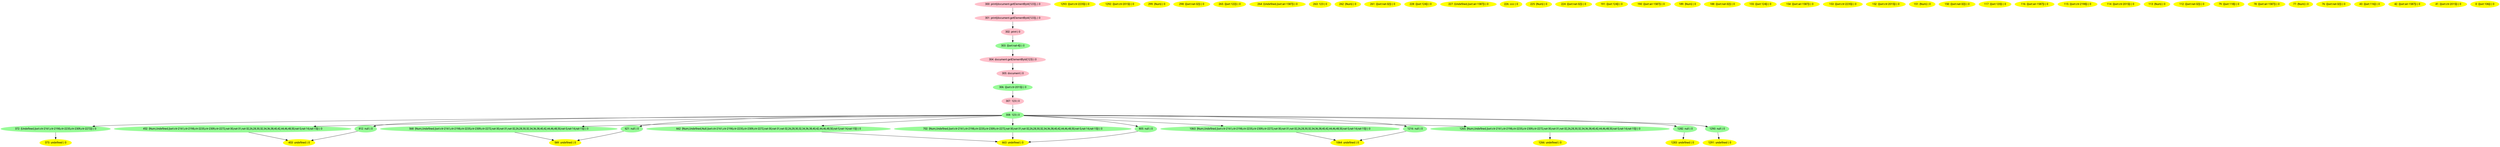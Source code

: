 digraph G {
node [style=filled,fontname="Roboto Condensed"];
663 [label="663: undefined | 0",tooltip="[/Users/eljenso/code/jipda/test/resource",color="yellow"];
1293 [label="1293: {{set:ctr-2235}} | 0",tooltip="[/Users/eljenso/code/jipda/test/resource",color="yellow"];
1292 [label="1292: {{set:ctr-2015}} | 0",tooltip="[/Users/eljenso/code/jipda/test/resource",color="yellow"];
300 [label="300: print(document.getElementById(123)); | 0",tooltip="[/Users/eljenso/code/jipda/test/resource",color="pink"];
300 -> 301;
301 [label="301: print(document.getElementById(123)); | 0",tooltip="[/Users/eljenso/code/jipda/test/resource",color="pink"];
301 -> 302;
302 [label="302: print | 0",tooltip="[/Users/eljenso/code/jipda/test/resource",color="pink"];
302 -> 303;
303 [label="303: {{set:nat-4}} | 0",tooltip="[/Users/eljenso/code/jipda/test/resource",color="palegreen"];
303 -> 304;
304 [label="304: document.getElementById(123) | 0",tooltip="[/Users/eljenso/code/jipda/test/resource",color="pink"];
304 -> 305;
305 [label="305: document | 0",tooltip="[/Users/eljenso/code/jipda/test/resource",color="pink"];
305 -> 306;
306 [label="306: {{set:ctr-2015}} | 0",tooltip="[/Users/eljenso/code/jipda/test/resource",color="palegreen"];
306 -> 307;
307 [label="307: 123 | 0",tooltip="[/Users/eljenso/code/jipda/test/resource",color="pink"];
307 -> 308;
308 [label="308: 123 | 0",tooltip="[/Users/eljenso/code/jipda/test/resource",color="palegreen"];
308 -> 372;
308 -> 452;
308 -> 568;
308 -> 621;
308 -> 662;
308 -> 702;
308 -> 805;
308 -> 812;
308 -> 1063;
308 -> 1216;
308 -> 1265;
308 -> 1282;
308 -> 1290;
1290 [label="1290: null | 0",tooltip="[/Users/eljenso/code/jipda/test/resource",color="palegreen"];
1290 -> 1291;
1291 [label="1291: undefined | 0",tooltip="[/Users/eljenso/code/jipda/test/resource",color="yellow"];
1282 [label="1282: null | 0",tooltip="[/Users/eljenso/code/jipda/test/resource",color="palegreen"];
1282 -> 1283;
1283 [label="1283: undefined | 0",tooltip="[/Users/eljenso/code/jipda/test/resource",color="yellow"];
1265 [label="1265: {Num,Undefined,{set:ctr-2161,ctr-2198,ctr-2235,ctr-2309,ctr-2272,nat-30,nat-31,nat-32,26,28,30,32,34,36,38,40,42,44,46,48,50,nat-5,nat-14,nat-15}} | 0",tooltip="[/Users/eljenso/code/jipda/test/resource",color="palegreen"];
1265 -> 1266;
1266 [label="1266: undefined | 0",tooltip="[/Users/eljenso/code/jipda/test/resource",color="yellow"];
1216 [label="1216: null | 0",tooltip="[/Users/eljenso/code/jipda/test/resource",color="palegreen"];
1216 -> 1064;
1064 [label="1064: undefined | 0",tooltip="[/Users/eljenso/code/jipda/test/resource",color="yellow"];
1063 [label="1063: {Num,Undefined,{set:ctr-2161,ctr-2198,ctr-2235,ctr-2309,ctr-2272,nat-30,nat-31,nat-32,26,28,30,32,34,36,38,40,42,44,46,48,50,nat-5,nat-14,nat-15}} | 0",tooltip="[/Users/eljenso/code/jipda/test/resource",color="palegreen"];
1063 -> 1064;
812 [label="812: null | 0",tooltip="[/Users/eljenso/code/jipda/test/resource",color="palegreen"];
812 -> 453;
453 [label="453: undefined | 0",tooltip="[/Users/eljenso/code/jipda/test/resource",color="yellow"];
805 [label="805: null | 0",tooltip="[/Users/eljenso/code/jipda/test/resource",color="palegreen"];
805 -> 663;
702 [label="702: {Num,Undefined,{set:ctr-2161,ctr-2198,ctr-2235,ctr-2309,ctr-2272,nat-30,nat-31,nat-32,26,28,30,32,34,36,38,40,42,44,46,48,50,nat-5,nat-14,nat-15}} | 0",tooltip="[/Users/eljenso/code/jipda/test/resource",color="palegreen"];
702 -> 663;
662 [label="662: {Num,Undefined,Null,{set:ctr-2161,ctr-2198,ctr-2235,ctr-2309,ctr-2272,nat-30,nat-31,nat-32,26,28,30,32,34,36,38,40,42,44,46,48,50,nat-5,nat-14,nat-15}} | 0",tooltip="[/Users/eljenso/code/jipda/test/resource",color="palegreen"];
662 -> 663;
621 [label="621: null | 0",tooltip="[/Users/eljenso/code/jipda/test/resource",color="palegreen"];
621 -> 569;
569 [label="569: undefined | 0",tooltip="[/Users/eljenso/code/jipda/test/resource",color="yellow"];
568 [label="568: {Num,Undefined,{set:ctr-2161,ctr-2198,ctr-2235,ctr-2309,ctr-2272,nat-30,nat-31,nat-32,26,28,30,32,34,36,38,40,42,44,46,48,50,nat-5,nat-14,nat-15}} | 0",tooltip="[/Users/eljenso/code/jipda/test/resource",color="palegreen"];
568 -> 569;
452 [label="452: {Num,Undefined,{set:ctr-2161,ctr-2198,ctr-2235,ctr-2309,ctr-2272,nat-30,nat-31,nat-32,26,28,30,32,34,36,38,40,42,44,46,48,50,nat-5,nat-14,nat-15}} | 0",tooltip="[/Users/eljenso/code/jipda/test/resource",color="palegreen"];
452 -> 453;
372 [label="372: {Undefined,{set:ctr-2161,ctr-2198,ctr-2235,ctr-2309,ctr-2272}} | 0",tooltip="[/Users/eljenso/code/jipda/test/resource",color="palegreen"];
372 -> 373;
373 [label="373: undefined | 0",tooltip="[/Users/eljenso/code/jipda/test/resource",color="yellow"];
299 [label="299: {Num} | 0",tooltip="[/Users/eljenso/code/jipda/test/resource",color="yellow"];
298 [label="298: {{set:nat-32}} | 0",tooltip="[/Users/eljenso/code/jipda/test/resource",color="yellow"];
265 [label="265: {{set:122}} | 0",tooltip="[/Users/eljenso/code/jipda/test/resource",color="yellow"];
264 [label="264: {Undefined,{set:arr-1587}} | 0",tooltip="[/Users/eljenso/code/jipda/test/resource",color="yellow"];
263 [label="263: 123 | 0",tooltip="[/Users/eljenso/code/jipda/test/resource",color="yellow"];
262 [label="262: {Num} | 0",tooltip="[/Users/eljenso/code/jipda/test/resource",color="yellow"];
261 [label="261: {{set:nat-32}} | 0",tooltip="[/Users/eljenso/code/jipda/test/resource",color="yellow"];
228 [label="228: {{set:124}} | 0",tooltip="[/Users/eljenso/code/jipda/test/resource",color="yellow"];
227 [label="227: {Undefined,{set:arr-1587}} | 0",tooltip="[/Users/eljenso/code/jipda/test/resource",color="yellow"];
226 [label="226: ccc | 0",tooltip="[/Users/eljenso/code/jipda/test/resource",color="yellow"];
225 [label="225: {Num} | 0",tooltip="[/Users/eljenso/code/jipda/test/resource",color="yellow"];
224 [label="224: {{set:nat-32}} | 0",tooltip="[/Users/eljenso/code/jipda/test/resource",color="yellow"];
191 [label="191: {{set:124}} | 0",tooltip="[/Users/eljenso/code/jipda/test/resource",color="yellow"];
190 [label="190: {{set:arr-1587}} | 0",tooltip="[/Users/eljenso/code/jipda/test/resource",color="yellow"];
189 [label="189: {Num} | 0",tooltip="[/Users/eljenso/code/jipda/test/resource",color="yellow"];
188 [label="188: {{set:nat-32}} | 0",tooltip="[/Users/eljenso/code/jipda/test/resource",color="yellow"];
155 [label="155: {{set:124}} | 0",tooltip="[/Users/eljenso/code/jipda/test/resource",color="yellow"];
154 [label="154: {{set:arr-1587}} | 0",tooltip="[/Users/eljenso/code/jipda/test/resource",color="yellow"];
153 [label="153: {{set:ctr-2235}} | 0",tooltip="[/Users/eljenso/code/jipda/test/resource",color="yellow"];
152 [label="152: {{set:ctr-2015}} | 0",tooltip="[/Users/eljenso/code/jipda/test/resource",color="yellow"];
151 [label="151: {Num} | 0",tooltip="[/Users/eljenso/code/jipda/test/resource",color="yellow"];
150 [label="150: {{set:nat-32}} | 0",tooltip="[/Users/eljenso/code/jipda/test/resource",color="yellow"];
117 [label="117: {{set:120}} | 0",tooltip="[/Users/eljenso/code/jipda/test/resource",color="yellow"];
116 [label="116: {{set:arr-1587}} | 0",tooltip="[/Users/eljenso/code/jipda/test/resource",color="yellow"];
115 [label="115: {{set:ctr-2198}} | 0",tooltip="[/Users/eljenso/code/jipda/test/resource",color="yellow"];
114 [label="114: {{set:ctr-2015}} | 0",tooltip="[/Users/eljenso/code/jipda/test/resource",color="yellow"];
113 [label="113: {Num} | 0",tooltip="[/Users/eljenso/code/jipda/test/resource",color="yellow"];
112 [label="112: {{set:nat-32}} | 0",tooltip="[/Users/eljenso/code/jipda/test/resource",color="yellow"];
79 [label="79: {{set:118}} | 0",tooltip="[/Users/eljenso/code/jipda/test/resource",color="yellow"];
78 [label="78: {{set:arr-1587}} | 0",tooltip="[/Users/eljenso/code/jipda/test/resource",color="yellow"];
77 [label="77: {Num} | 0",tooltip="[/Users/eljenso/code/jipda/test/resource",color="yellow"];
76 [label="76: {{set:nat-32}} | 0",tooltip="[/Users/eljenso/code/jipda/test/resource",color="yellow"];
43 [label="43: {{set:116}} | 0",tooltip="[/Users/eljenso/code/jipda/test/resource",color="yellow"];
42 [label="42: {{set:arr-1587}} | 0",tooltip="[/Users/eljenso/code/jipda/test/resource",color="yellow"];
41 [label="41: {{set:ctr-2015}} | 0",tooltip="[/Users/eljenso/code/jipda/test/resource",color="yellow"];
0 [label="0: {{set:106}} | 0",tooltip="[/Users/eljenso/code/jipda/test/resource",color="yellow"];
}